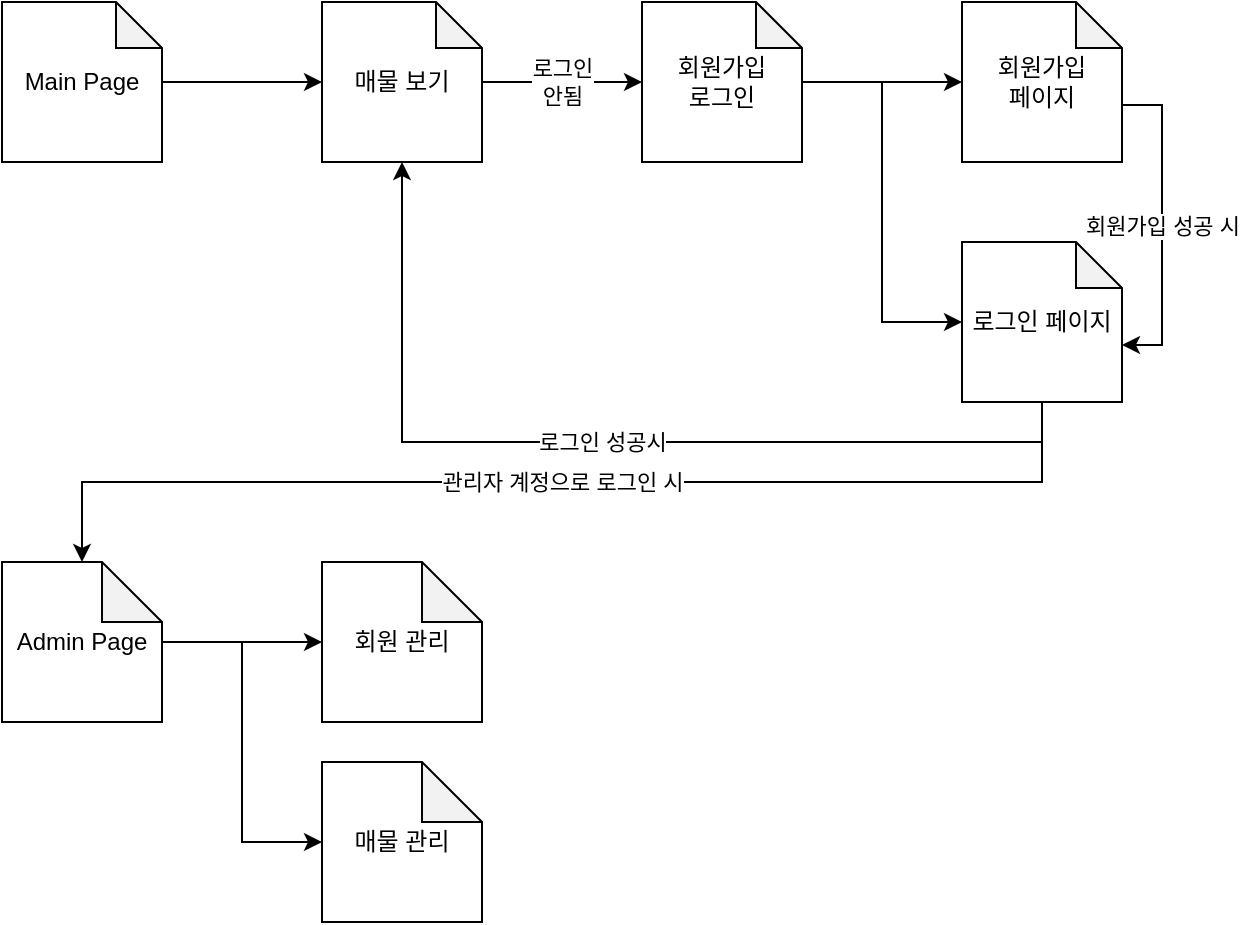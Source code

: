 <mxfile version="13.6.2" type="device"><diagram id="PigAH-4m2dbIfS7LV7i5" name="Page-1"><mxGraphModel dx="1038" dy="607" grid="1" gridSize="10" guides="1" tooltips="1" connect="1" arrows="1" fold="1" page="1" pageScale="1" pageWidth="827" pageHeight="1169" math="0" shadow="0"><root><mxCell id="0"/><mxCell id="1" parent="0"/><mxCell id="2xuiLTS4CUqOhv1n77pk-12" style="edgeStyle=orthogonalEdgeStyle;rounded=0;orthogonalLoop=1;jettySize=auto;html=1;entryX=0;entryY=0.5;entryDx=0;entryDy=0;entryPerimeter=0;" edge="1" parent="1" source="2xuiLTS4CUqOhv1n77pk-2" target="2xuiLTS4CUqOhv1n77pk-7"><mxGeometry relative="1" as="geometry"/></mxCell><mxCell id="2xuiLTS4CUqOhv1n77pk-17" style="edgeStyle=orthogonalEdgeStyle;rounded=0;orthogonalLoop=1;jettySize=auto;html=1;entryX=0;entryY=0.5;entryDx=0;entryDy=0;entryPerimeter=0;" edge="1" parent="1" source="2xuiLTS4CUqOhv1n77pk-2" target="2xuiLTS4CUqOhv1n77pk-16"><mxGeometry relative="1" as="geometry"/></mxCell><mxCell id="2xuiLTS4CUqOhv1n77pk-2" value="회원가입&lt;br&gt;로그인" style="shape=note;whiteSpace=wrap;html=1;backgroundOutline=1;darkOpacity=0.05;size=23;" vertex="1" parent="1"><mxGeometry x="400" y="40" width="80" height="80" as="geometry"/></mxCell><mxCell id="2xuiLTS4CUqOhv1n77pk-26" style="edgeStyle=orthogonalEdgeStyle;rounded=0;orthogonalLoop=1;jettySize=auto;html=1;entryX=0;entryY=0.5;entryDx=0;entryDy=0;entryPerimeter=0;" edge="1" parent="1" source="2xuiLTS4CUqOhv1n77pk-3" target="2xuiLTS4CUqOhv1n77pk-23"><mxGeometry relative="1" as="geometry"/></mxCell><mxCell id="2xuiLTS4CUqOhv1n77pk-27" style="edgeStyle=orthogonalEdgeStyle;rounded=0;orthogonalLoop=1;jettySize=auto;html=1;entryX=0;entryY=0.5;entryDx=0;entryDy=0;entryPerimeter=0;" edge="1" parent="1" source="2xuiLTS4CUqOhv1n77pk-3" target="2xuiLTS4CUqOhv1n77pk-24"><mxGeometry relative="1" as="geometry"/></mxCell><mxCell id="2xuiLTS4CUqOhv1n77pk-3" value="Admin Page" style="shape=note;whiteSpace=wrap;html=1;backgroundOutline=1;darkOpacity=0.05;" vertex="1" parent="1"><mxGeometry x="80" y="320" width="80" height="80" as="geometry"/></mxCell><mxCell id="2xuiLTS4CUqOhv1n77pk-11" value="로그인&lt;br&gt;안됨" style="edgeStyle=orthogonalEdgeStyle;rounded=0;orthogonalLoop=1;jettySize=auto;html=1;entryX=0;entryY=0.5;entryDx=0;entryDy=0;entryPerimeter=0;" edge="1" parent="1" source="2xuiLTS4CUqOhv1n77pk-6" target="2xuiLTS4CUqOhv1n77pk-2"><mxGeometry relative="1" as="geometry"/></mxCell><mxCell id="2xuiLTS4CUqOhv1n77pk-6" value="매물 보기" style="shape=note;whiteSpace=wrap;html=1;backgroundOutline=1;darkOpacity=0.05;size=23;" vertex="1" parent="1"><mxGeometry x="240" y="40" width="80" height="80" as="geometry"/></mxCell><mxCell id="2xuiLTS4CUqOhv1n77pk-22" value="회원가입 성공 시" style="edgeStyle=orthogonalEdgeStyle;rounded=0;orthogonalLoop=1;jettySize=auto;html=1;exitX=0;exitY=0;exitDx=80;exitDy=51.5;exitPerimeter=0;entryX=0;entryY=0;entryDx=80;entryDy=51.5;entryPerimeter=0;" edge="1" parent="1" source="2xuiLTS4CUqOhv1n77pk-7" target="2xuiLTS4CUqOhv1n77pk-16"><mxGeometry relative="1" as="geometry"/></mxCell><mxCell id="2xuiLTS4CUqOhv1n77pk-7" value="회원가입&lt;br&gt;페이지" style="shape=note;whiteSpace=wrap;html=1;backgroundOutline=1;darkOpacity=0.05;size=23;" vertex="1" parent="1"><mxGeometry x="560" y="40" width="80" height="80" as="geometry"/></mxCell><mxCell id="2xuiLTS4CUqOhv1n77pk-14" style="edgeStyle=orthogonalEdgeStyle;rounded=0;orthogonalLoop=1;jettySize=auto;html=1;entryX=0;entryY=0.5;entryDx=0;entryDy=0;entryPerimeter=0;" edge="1" parent="1" source="2xuiLTS4CUqOhv1n77pk-13" target="2xuiLTS4CUqOhv1n77pk-6"><mxGeometry relative="1" as="geometry"/></mxCell><mxCell id="2xuiLTS4CUqOhv1n77pk-13" value="Main Page" style="shape=note;whiteSpace=wrap;html=1;backgroundOutline=1;darkOpacity=0.05;size=23;" vertex="1" parent="1"><mxGeometry x="80" y="40" width="80" height="80" as="geometry"/></mxCell><mxCell id="2xuiLTS4CUqOhv1n77pk-21" value="로그인 성공시" style="edgeStyle=orthogonalEdgeStyle;rounded=0;orthogonalLoop=1;jettySize=auto;html=1;exitX=0.5;exitY=1;exitDx=0;exitDy=0;exitPerimeter=0;entryX=0.5;entryY=1;entryDx=0;entryDy=0;entryPerimeter=0;" edge="1" parent="1" source="2xuiLTS4CUqOhv1n77pk-16" target="2xuiLTS4CUqOhv1n77pk-6"><mxGeometry relative="1" as="geometry"/></mxCell><mxCell id="2xuiLTS4CUqOhv1n77pk-25" value="관리자 계정으로 로그인 시" style="edgeStyle=orthogonalEdgeStyle;rounded=0;orthogonalLoop=1;jettySize=auto;html=1;" edge="1" parent="1" source="2xuiLTS4CUqOhv1n77pk-16" target="2xuiLTS4CUqOhv1n77pk-3"><mxGeometry relative="1" as="geometry"><Array as="points"><mxPoint x="600" y="280"/><mxPoint x="120" y="280"/></Array></mxGeometry></mxCell><mxCell id="2xuiLTS4CUqOhv1n77pk-16" value="로그인 페이지" style="shape=note;whiteSpace=wrap;html=1;backgroundOutline=1;darkOpacity=0.05;size=23;" vertex="1" parent="1"><mxGeometry x="560" y="160" width="80" height="80" as="geometry"/></mxCell><mxCell id="2xuiLTS4CUqOhv1n77pk-23" value="회원 관리" style="shape=note;whiteSpace=wrap;html=1;backgroundOutline=1;darkOpacity=0.05;" vertex="1" parent="1"><mxGeometry x="240" y="320" width="80" height="80" as="geometry"/></mxCell><mxCell id="2xuiLTS4CUqOhv1n77pk-24" value="매물 관리" style="shape=note;whiteSpace=wrap;html=1;backgroundOutline=1;darkOpacity=0.05;" vertex="1" parent="1"><mxGeometry x="240" y="420" width="80" height="80" as="geometry"/></mxCell></root></mxGraphModel></diagram></mxfile>